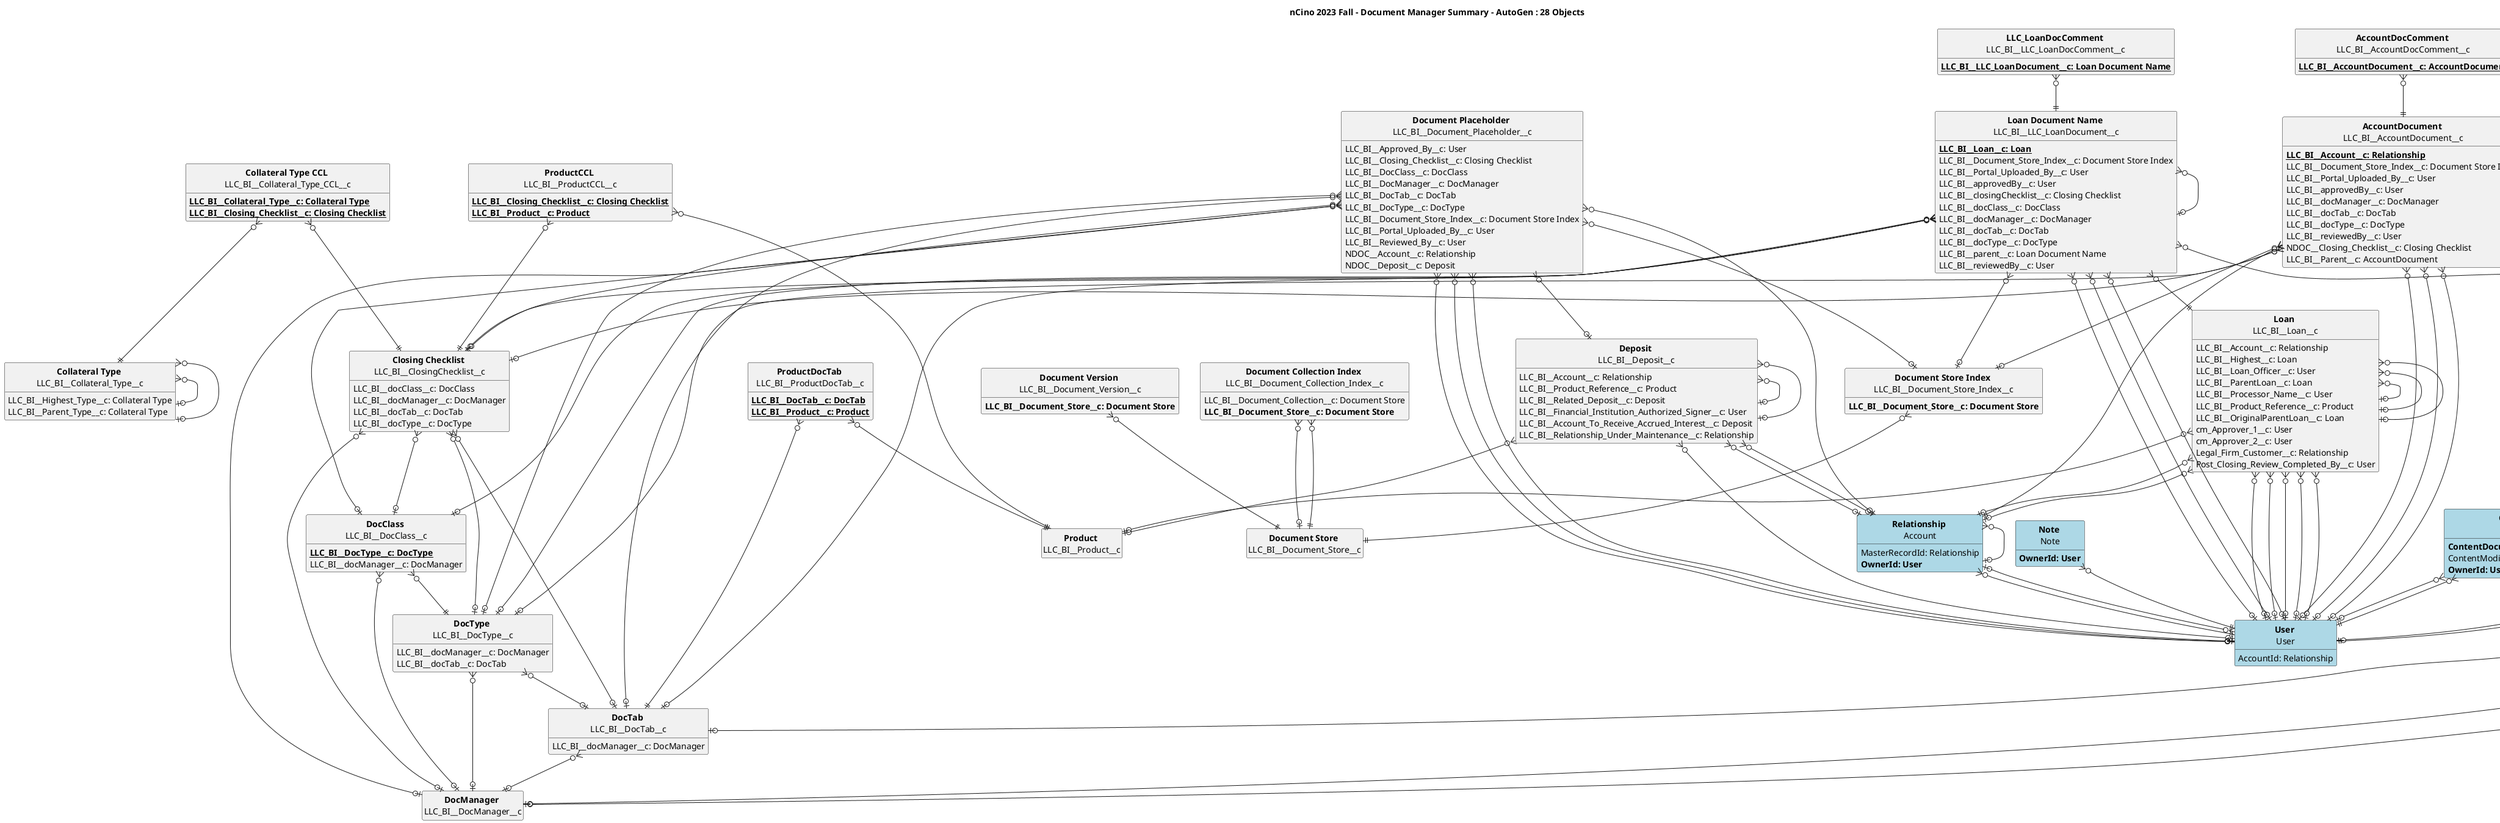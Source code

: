 @startuml
'https://plantuml.com/class-diagram

title nCino 2023 Fall - Document Manager Summary - AutoGen : 28 Objects

'skinparam classBorderThickness 0

hide circle
hide empty methods
hide empty fields


entity ProductCCL as "<b>ProductCCL</b> \nLLC_BI__ProductCCL__c"  {
<u><b>LLC_BI__Closing_Checklist__c: Closing Checklist</b></u>
<u><b>LLC_BI__Product__c: Product</b></u>
}
entity Product as "<b>Product</b> \nLLC_BI__Product__c"  {
}
entity ProductDocTab as "<b>ProductDocTab</b> \nLLC_BI__ProductDocTab__c"  {
<u><b>LLC_BI__DocTab__c: DocTab</b></u>
<u><b>LLC_BI__Product__c: Product</b></u>
}
entity DocTab as "<b>DocTab</b> \nLLC_BI__DocTab__c"  {
LLC_BI__docManager__c: DocManager
}
entity Deposit as "<b>Deposit</b> \nLLC_BI__Deposit__c"  {
LLC_BI__Account__c: Relationship
LLC_BI__Product_Reference__c: Product
LLC_BI__Related_Deposit__c: Deposit
LLC_BI__Financial_Institution_Authorized_Signer__c: User
LLC_BI__Account_To_Receive_Accrued_Interest__c: Deposit
LLC_BI__Relationship_Under_Maintenance__c: Relationship
}
entity DocumentPlaceholder as "<b>Document Placeholder</b> \nLLC_BI__Document_Placeholder__c"  {
LLC_BI__Approved_By__c: User
LLC_BI__Closing_Checklist__c: Closing Checklist
LLC_BI__DocClass__c: DocClass
LLC_BI__DocManager__c: DocManager
LLC_BI__DocTab__c: DocTab
LLC_BI__DocType__c: DocType
LLC_BI__Document_Store_Index__c: Document Store Index
LLC_BI__Portal_Uploaded_By__c: User
LLC_BI__Reviewed_By__c: User
NDOC__Account__c: Relationship
NDOC__Deposit__c: Deposit
}
entity AccountDocComment as "<b>AccountDocComment</b> \nLLC_BI__AccountDocComment__c"  {
<u><b>LLC_BI__AccountDocument__c: AccountDocument</b></u>
}
entity AccountDocument as "<b>AccountDocument</b> \nLLC_BI__AccountDocument__c"  {
<u><b>LLC_BI__Account__c: Relationship</b></u>
LLC_BI__Document_Store_Index__c: Document Store Index
LLC_BI__Portal_Uploaded_By__c: User
LLC_BI__approvedBy__c: User
LLC_BI__docManager__c: DocManager
LLC_BI__docTab__c: DocTab
LLC_BI__docType__c: DocType
LLC_BI__reviewedBy__c: User
NDOC__Closing_Checklist__c: Closing Checklist
LLC_BI__Parent__c: AccountDocument
}
entity Relationship as "<b>Relationship</b> \nAccount" #lightblue {
MasterRecordId: Relationship
<b>OwnerId: User</b>
}
entity DocumentStoreIndex as "<b>Document Store Index</b> \nLLC_BI__Document_Store_Index__c"  {
<b>LLC_BI__Document_Store__c: Document Store</b>
}
entity DocManager as "<b>DocManager</b> \nLLC_BI__DocManager__c"  {
}
entity DocType as "<b>DocType</b> \nLLC_BI__DocType__c"  {
LLC_BI__docManager__c: DocManager
LLC_BI__docTab__c: DocTab
}
entity Note as "<b>Note</b> \nNote" #lightblue {
<b>OwnerId: User</b>
}
entity User as "<b>User</b> \nUser" #lightblue {
AccountId: Relationship
}
entity DocumentStore as "<b>Document Store</b> \nLLC_BI__Document_Store__c"  {
}
entity DocumentVersion as "<b>Document Version</b> \nLLC_BI__Document_Version__c"  {
<b>LLC_BI__Document_Store__c: Document Store</b>
}
entity LoanDocumentName as "<b>Loan Document Name</b> \nLLC_BI__LLC_LoanDocument__c"  {
<u><b>LLC_BI__Loan__c: Loan</b></u>
LLC_BI__Document_Store_Index__c: Document Store Index
LLC_BI__Portal_Uploaded_By__c: User
LLC_BI__approvedBy__c: User
LLC_BI__closingChecklist__c: Closing Checklist
LLC_BI__docClass__c: DocClass
LLC_BI__docManager__c: DocManager
LLC_BI__docTab__c: DocTab
LLC_BI__docType__c: DocType
LLC_BI__parent__c: Loan Document Name
LLC_BI__reviewedBy__c: User
}
entity DocClass as "<b>DocClass</b> \nLLC_BI__DocClass__c"  {
<u><b>LLC_BI__DocType__c: DocType</b></u>
LLC_BI__docManager__c: DocManager
}
entity ClosingChecklist as "<b>Closing Checklist</b> \nLLC_BI__ClosingChecklist__c"  {
LLC_BI__docClass__c: DocClass
LLC_BI__docManager__c: DocManager
LLC_BI__docTab__c: DocTab
LLC_BI__docType__c: DocType
}
entity CollateralTypeCCL as "<b>Collateral Type CCL</b> \nLLC_BI__Collateral_Type_CCL__c"  {
<u><b>LLC_BI__Collateral_Type__c: Collateral Type</b></u>
<u><b>LLC_BI__Closing_Checklist__c: Closing Checklist</b></u>
}
entity LLC_LoanDocComment as "<b>LLC_LoanDocComment</b> \nLLC_BI__LLC_LoanDocComment__c"  {
<u><b>LLC_BI__LLC_LoanDocument__c: Loan Document Name</b></u>
}
entity CollateralType as "<b>Collateral Type</b> \nLLC_BI__Collateral_Type__c"  {
LLC_BI__Highest_Type__c: Collateral Type
LLC_BI__Parent_Type__c: Collateral Type
}
entity Loan as "<b>Loan</b> \nLLC_BI__Loan__c"  {
LLC_BI__Account__c: Relationship
LLC_BI__Highest__c: Loan
LLC_BI__Loan_Officer__c: User
LLC_BI__ParentLoan__c: Loan
LLC_BI__Processor_Name__c: User
LLC_BI__Product_Reference__c: Product
LLC_BI__OriginalParentLoan__c: Loan
cm_Approver_1__c: User
cm_Approver_2__c: User
Legal_Firm_Customer__c: Relationship
Post_Closing_Review_Completed_By__c: User
}
entity ContentDocumentLink as "<b>Content Document Link</b> \nContentDocumentLink" #lightblue {
<b>ContentDocumentId: Content Document</b>
}
entity ContentDocument as "<b>Content Document</b> \nContentDocument" #lightblue {
ArchivedById: User
<b>OwnerId: User</b>
LatestPublishedVersionId: Content Version
}
entity ContentVersion as "<b>Content Version</b> \nContentVersion" #lightblue {
<b>ContentDocumentId: Content Document</b>
ContentModifiedById: User
<b>OwnerId: User</b>
}
entity Attachment as "<b>Attachment</b> \nAttachment" #lightblue {
}
entity DocumentCollectionIndex as "<b>Document Collection Index</b> \nLLC_BI__Document_Collection_Index__c"  {
LLC_BI__Document_Collection__c: Document Store
<b>LLC_BI__Document_Store__c: Document Store</b>
}

Relationship }o--o| Relationship
Relationship }o--|| User
User }o--o| Relationship
DocClass }o--|| DocType
DocClass }o--o| DocManager
AccountDocument }o--|| Relationship
AccountDocument }o--o| DocumentStoreIndex
AccountDocument }o--o| User
AccountDocument }o--o| User
AccountDocument }o--o| DocManager
AccountDocument }o--o| DocTab
AccountDocument }o--o| DocType
AccountDocument }o--o| User
AccountDocument }o--o| ClosingChecklist
AccountDocument }o--o| AccountDocument
ContentDocumentLink }o--|| ContentDocument
CollateralType }o--o| CollateralType
CollateralType }o--o| CollateralType
ProductDocTab }o--|| DocTab
ProductDocTab }o--|| Product
ContentVersion }o--|| ContentDocument
ContentVersion }o--o| User
ContentVersion }o--|| User
DocumentVersion }o--|| DocumentStore
LLC_LoanDocComment }o--|| LoanDocumentName
ClosingChecklist }o--o| DocClass
ClosingChecklist }o--o| DocManager
ClosingChecklist }o--o| DocTab
ClosingChecklist }o--o| DocType
Deposit }o--o| Relationship
Deposit }o--o| Product
Deposit }o--o| Deposit
Deposit }o--o| User
Deposit }o--o| Deposit
Deposit }o--o| Relationship
ProductCCL }o--|| ClosingChecklist
ProductCCL }o--|| Product
Loan }o--o| Relationship
Loan }o--o| Loan
Loan }o--o| User
Loan }o--o| Loan
Loan }o--o| User
Loan }o--o| Product
Loan }o--o| Loan
Loan }o--o| User
Loan }o--o| User
Loan }o--o| Relationship
Loan }o--o| User
CollateralTypeCCL }o--|| CollateralType
CollateralTypeCCL }o--|| ClosingChecklist
ContentDocument }o--o| User
ContentDocument }o--|| User
ContentDocument }o--o| ContentVersion
LoanDocumentName }o--|| Loan
LoanDocumentName }o--o| DocumentStoreIndex
LoanDocumentName }o--o| User
LoanDocumentName }o--o| User
LoanDocumentName }o--o| ClosingChecklist
LoanDocumentName }o--o| DocClass
LoanDocumentName }o--o| DocManager
LoanDocumentName }o--o| DocTab
LoanDocumentName }o--o| DocType
LoanDocumentName }o--o| LoanDocumentName
LoanDocumentName }o--o| User
DocumentPlaceholder }o--o| User
DocumentPlaceholder }o--o| ClosingChecklist
DocumentPlaceholder }o--o| DocClass
DocumentPlaceholder }o--o| DocManager
DocumentPlaceholder }o--o| DocTab
DocumentPlaceholder }o--o| DocType
DocumentPlaceholder }o--o| DocumentStoreIndex
DocumentPlaceholder }o--o| User
DocumentPlaceholder }o--o| User
DocumentPlaceholder }o--o| Relationship
DocumentPlaceholder }o--o| Deposit
Note }o--|| User
DocTab }o--o| DocManager
DocumentCollectionIndex }o--o| DocumentStore
DocumentCollectionIndex }o--|| DocumentStore
DocType }o--o| DocManager
DocType }o--o| DocTab
AccountDocComment }o--|| AccountDocument
DocumentStoreIndex }o--|| DocumentStore

@enduml
